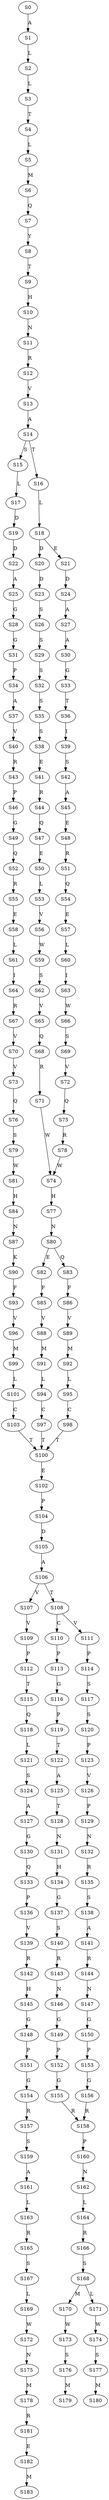 strict digraph  {
	S0 -> S1 [ label = A ];
	S1 -> S2 [ label = L ];
	S2 -> S3 [ label = L ];
	S3 -> S4 [ label = T ];
	S4 -> S5 [ label = L ];
	S5 -> S6 [ label = M ];
	S6 -> S7 [ label = Q ];
	S7 -> S8 [ label = Y ];
	S8 -> S9 [ label = T ];
	S9 -> S10 [ label = H ];
	S10 -> S11 [ label = N ];
	S11 -> S12 [ label = R ];
	S12 -> S13 [ label = V ];
	S13 -> S14 [ label = A ];
	S14 -> S15 [ label = S ];
	S14 -> S16 [ label = T ];
	S15 -> S17 [ label = L ];
	S16 -> S18 [ label = L ];
	S17 -> S19 [ label = D ];
	S18 -> S20 [ label = D ];
	S18 -> S21 [ label = E ];
	S19 -> S22 [ label = D ];
	S20 -> S23 [ label = D ];
	S21 -> S24 [ label = D ];
	S22 -> S25 [ label = A ];
	S23 -> S26 [ label = S ];
	S24 -> S27 [ label = A ];
	S25 -> S28 [ label = G ];
	S26 -> S29 [ label = S ];
	S27 -> S30 [ label = A ];
	S28 -> S31 [ label = G ];
	S29 -> S32 [ label = S ];
	S30 -> S33 [ label = G ];
	S31 -> S34 [ label = P ];
	S32 -> S35 [ label = S ];
	S33 -> S36 [ label = T ];
	S34 -> S37 [ label = A ];
	S35 -> S38 [ label = S ];
	S36 -> S39 [ label = I ];
	S37 -> S40 [ label = V ];
	S38 -> S41 [ label = E ];
	S39 -> S42 [ label = S ];
	S40 -> S43 [ label = R ];
	S41 -> S44 [ label = R ];
	S42 -> S45 [ label = A ];
	S43 -> S46 [ label = P ];
	S44 -> S47 [ label = Q ];
	S45 -> S48 [ label = E ];
	S46 -> S49 [ label = G ];
	S47 -> S50 [ label = E ];
	S48 -> S51 [ label = R ];
	S49 -> S52 [ label = Q ];
	S50 -> S53 [ label = L ];
	S51 -> S54 [ label = Q ];
	S52 -> S55 [ label = R ];
	S53 -> S56 [ label = V ];
	S54 -> S57 [ label = E ];
	S55 -> S58 [ label = E ];
	S56 -> S59 [ label = W ];
	S57 -> S60 [ label = L ];
	S58 -> S61 [ label = L ];
	S59 -> S62 [ label = S ];
	S60 -> S63 [ label = I ];
	S61 -> S64 [ label = I ];
	S62 -> S65 [ label = V ];
	S63 -> S66 [ label = W ];
	S64 -> S67 [ label = R ];
	S65 -> S68 [ label = Q ];
	S66 -> S69 [ label = S ];
	S67 -> S70 [ label = V ];
	S68 -> S71 [ label = R ];
	S69 -> S72 [ label = V ];
	S70 -> S73 [ label = V ];
	S71 -> S74 [ label = W ];
	S72 -> S75 [ label = Q ];
	S73 -> S76 [ label = Q ];
	S74 -> S77 [ label = H ];
	S75 -> S78 [ label = R ];
	S76 -> S79 [ label = S ];
	S77 -> S80 [ label = N ];
	S78 -> S74 [ label = W ];
	S79 -> S81 [ label = W ];
	S80 -> S82 [ label = E ];
	S80 -> S83 [ label = Q ];
	S81 -> S84 [ label = H ];
	S82 -> S85 [ label = F ];
	S83 -> S86 [ label = F ];
	S84 -> S87 [ label = N ];
	S85 -> S88 [ label = V ];
	S86 -> S89 [ label = V ];
	S87 -> S90 [ label = K ];
	S88 -> S91 [ label = M ];
	S89 -> S92 [ label = M ];
	S90 -> S93 [ label = F ];
	S91 -> S94 [ label = L ];
	S92 -> S95 [ label = L ];
	S93 -> S96 [ label = V ];
	S94 -> S97 [ label = C ];
	S95 -> S98 [ label = C ];
	S96 -> S99 [ label = M ];
	S97 -> S100 [ label = T ];
	S98 -> S100 [ label = T ];
	S99 -> S101 [ label = L ];
	S100 -> S102 [ label = E ];
	S101 -> S103 [ label = C ];
	S102 -> S104 [ label = P ];
	S103 -> S100 [ label = T ];
	S104 -> S105 [ label = D ];
	S105 -> S106 [ label = A ];
	S106 -> S107 [ label = V ];
	S106 -> S108 [ label = T ];
	S107 -> S109 [ label = V ];
	S108 -> S110 [ label = C ];
	S108 -> S111 [ label = V ];
	S109 -> S112 [ label = P ];
	S110 -> S113 [ label = P ];
	S111 -> S114 [ label = P ];
	S112 -> S115 [ label = T ];
	S113 -> S116 [ label = G ];
	S114 -> S117 [ label = S ];
	S115 -> S118 [ label = Q ];
	S116 -> S119 [ label = P ];
	S117 -> S120 [ label = S ];
	S118 -> S121 [ label = L ];
	S119 -> S122 [ label = T ];
	S120 -> S123 [ label = P ];
	S121 -> S124 [ label = S ];
	S122 -> S125 [ label = A ];
	S123 -> S126 [ label = V ];
	S124 -> S127 [ label = A ];
	S125 -> S128 [ label = T ];
	S126 -> S129 [ label = P ];
	S127 -> S130 [ label = G ];
	S128 -> S131 [ label = N ];
	S129 -> S132 [ label = N ];
	S130 -> S133 [ label = Q ];
	S131 -> S134 [ label = H ];
	S132 -> S135 [ label = R ];
	S133 -> S136 [ label = P ];
	S134 -> S137 [ label = G ];
	S135 -> S138 [ label = S ];
	S136 -> S139 [ label = V ];
	S137 -> S140 [ label = S ];
	S138 -> S141 [ label = A ];
	S139 -> S142 [ label = R ];
	S140 -> S143 [ label = R ];
	S141 -> S144 [ label = R ];
	S142 -> S145 [ label = H ];
	S143 -> S146 [ label = N ];
	S144 -> S147 [ label = N ];
	S145 -> S148 [ label = G ];
	S146 -> S149 [ label = G ];
	S147 -> S150 [ label = G ];
	S148 -> S151 [ label = P ];
	S149 -> S152 [ label = P ];
	S150 -> S153 [ label = P ];
	S151 -> S154 [ label = G ];
	S152 -> S155 [ label = G ];
	S153 -> S156 [ label = G ];
	S154 -> S157 [ label = R ];
	S155 -> S158 [ label = R ];
	S156 -> S158 [ label = R ];
	S157 -> S159 [ label = S ];
	S158 -> S160 [ label = P ];
	S159 -> S161 [ label = A ];
	S160 -> S162 [ label = N ];
	S161 -> S163 [ label = L ];
	S162 -> S164 [ label = L ];
	S163 -> S165 [ label = R ];
	S164 -> S166 [ label = R ];
	S165 -> S167 [ label = S ];
	S166 -> S168 [ label = S ];
	S167 -> S169 [ label = L ];
	S168 -> S170 [ label = M ];
	S168 -> S171 [ label = L ];
	S169 -> S172 [ label = W ];
	S170 -> S173 [ label = W ];
	S171 -> S174 [ label = W ];
	S172 -> S175 [ label = N ];
	S173 -> S176 [ label = S ];
	S174 -> S177 [ label = S ];
	S175 -> S178 [ label = M ];
	S176 -> S179 [ label = M ];
	S177 -> S180 [ label = M ];
	S178 -> S181 [ label = R ];
	S181 -> S182 [ label = E ];
	S182 -> S183 [ label = M ];
}
